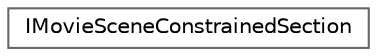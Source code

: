 digraph "Graphical Class Hierarchy"
{
 // INTERACTIVE_SVG=YES
 // LATEX_PDF_SIZE
  bgcolor="transparent";
  edge [fontname=Helvetica,fontsize=10,labelfontname=Helvetica,labelfontsize=10];
  node [fontname=Helvetica,fontsize=10,shape=box,height=0.2,width=0.4];
  rankdir="LR";
  Node0 [id="Node000000",label="IMovieSceneConstrainedSection",height=0.2,width=0.4,color="grey40", fillcolor="white", style="filled",URL="$db/d97/classIMovieSceneConstrainedSection.html",tooltip="Functionality to add to sections that contain constraints."];
}
